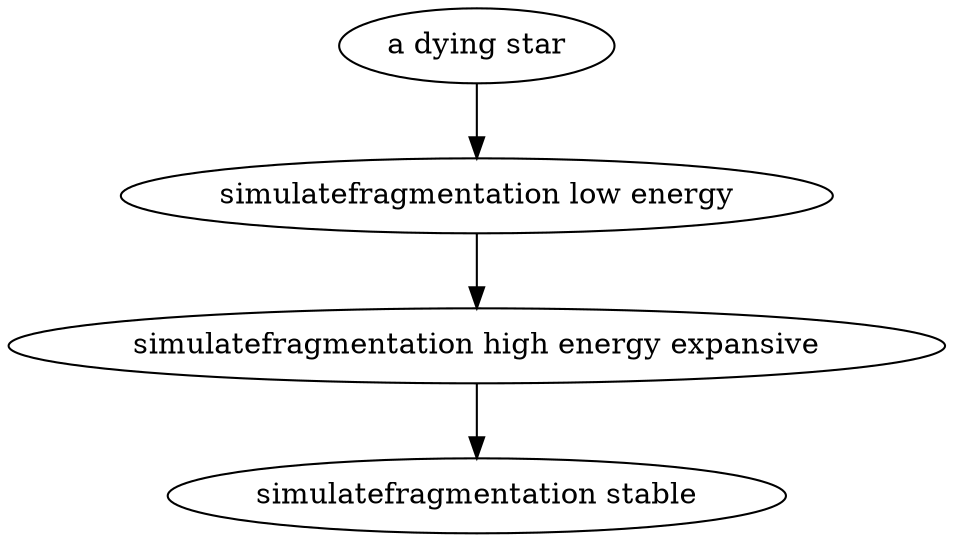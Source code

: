 strict digraph {
"video_mets_1.mp4" [label="a dying star"];
"simulatefragmentation_low_energy/video_mets_2.mp4" [label="simulatefragmentation low energy"];
"simulatefragmentation_low_energy/simulatefragmentation_high_energy_expansive/video_mets_3.mp4" [label="simulatefragmentation high energy expansive"];
"simulatefragmentation_low_energy/simulatefragmentation_high_energy_expansive/simulatefragmentation_high_energy_chaotic_stable/video_mets_4.mp4" [label="simulatefragmentation stable"];
"video_mets_1.mp4" -> "simulatefragmentation_low_energy/video_mets_2.mp4";
"simulatefragmentation_low_energy/video_mets_2.mp4" -> "simulatefragmentation_low_energy/simulatefragmentation_high_energy_expansive/video_mets_3.mp4";
"simulatefragmentation_low_energy/simulatefragmentation_high_energy_expansive/video_mets_3.mp4" -> "simulatefragmentation_low_energy/simulatefragmentation_high_energy_expansive/simulatefragmentation_high_energy_chaotic_stable/video_mets_4.mp4";
}
